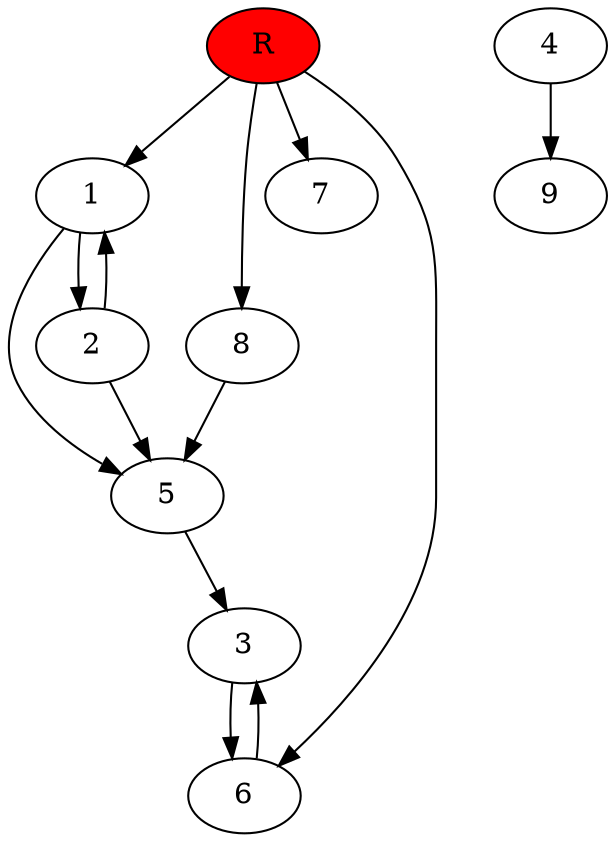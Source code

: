 digraph prb38658 {
	1
	2
	3
	4
	5
	6
	7
	8
	R [fillcolor="#ff0000" style=filled]
	1 -> 2
	1 -> 5
	2 -> 1
	2 -> 5
	3 -> 6
	4 -> 9
	5 -> 3
	6 -> 3
	8 -> 5
	R -> 1
	R -> 6
	R -> 7
	R -> 8
}
